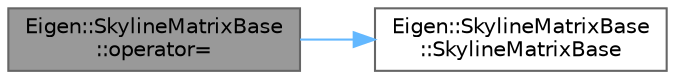 digraph "Eigen::SkylineMatrixBase::operator="
{
 // LATEX_PDF_SIZE
  bgcolor="transparent";
  edge [fontname=Helvetica,fontsize=10,labelfontname=Helvetica,labelfontsize=10];
  node [fontname=Helvetica,fontsize=10,shape=box,height=0.2,width=0.4];
  rankdir="LR";
  Node1 [id="Node000001",label="Eigen::SkylineMatrixBase\l::operator=",height=0.2,width=0.4,color="gray40", fillcolor="grey60", style="filled", fontcolor="black",tooltip=" "];
  Node1 -> Node2 [id="edge1_Node000001_Node000002",color="steelblue1",style="solid",tooltip=" "];
  Node2 [id="Node000002",label="Eigen::SkylineMatrixBase\l::SkylineMatrixBase",height=0.2,width=0.4,color="grey40", fillcolor="white", style="filled",URL="$class_eigen_1_1_skyline_matrix_base.html#af90011dbd3e777098714ea0fd0d08bb2",tooltip=" "];
}
